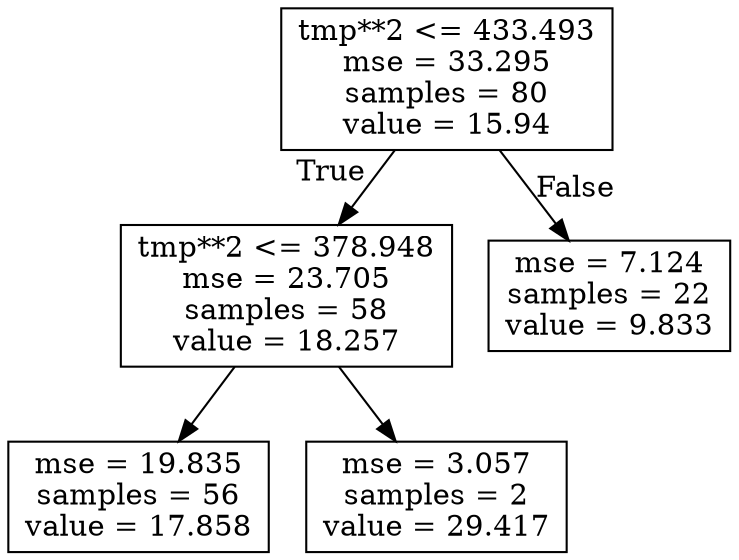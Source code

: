 digraph Tree {
node [shape=box] ;
0 [label="tmp**2 <= 433.493\nmse = 33.295\nsamples = 80\nvalue = 15.94"] ;
1 [label="tmp**2 <= 378.948\nmse = 23.705\nsamples = 58\nvalue = 18.257"] ;
0 -> 1 [labeldistance=2.5, labelangle=45, headlabel="True"] ;
2 [label="mse = 19.835\nsamples = 56\nvalue = 17.858"] ;
1 -> 2 ;
3 [label="mse = 3.057\nsamples = 2\nvalue = 29.417"] ;
1 -> 3 ;
4 [label="mse = 7.124\nsamples = 22\nvalue = 9.833"] ;
0 -> 4 [labeldistance=2.5, labelangle=-45, headlabel="False"] ;
}
